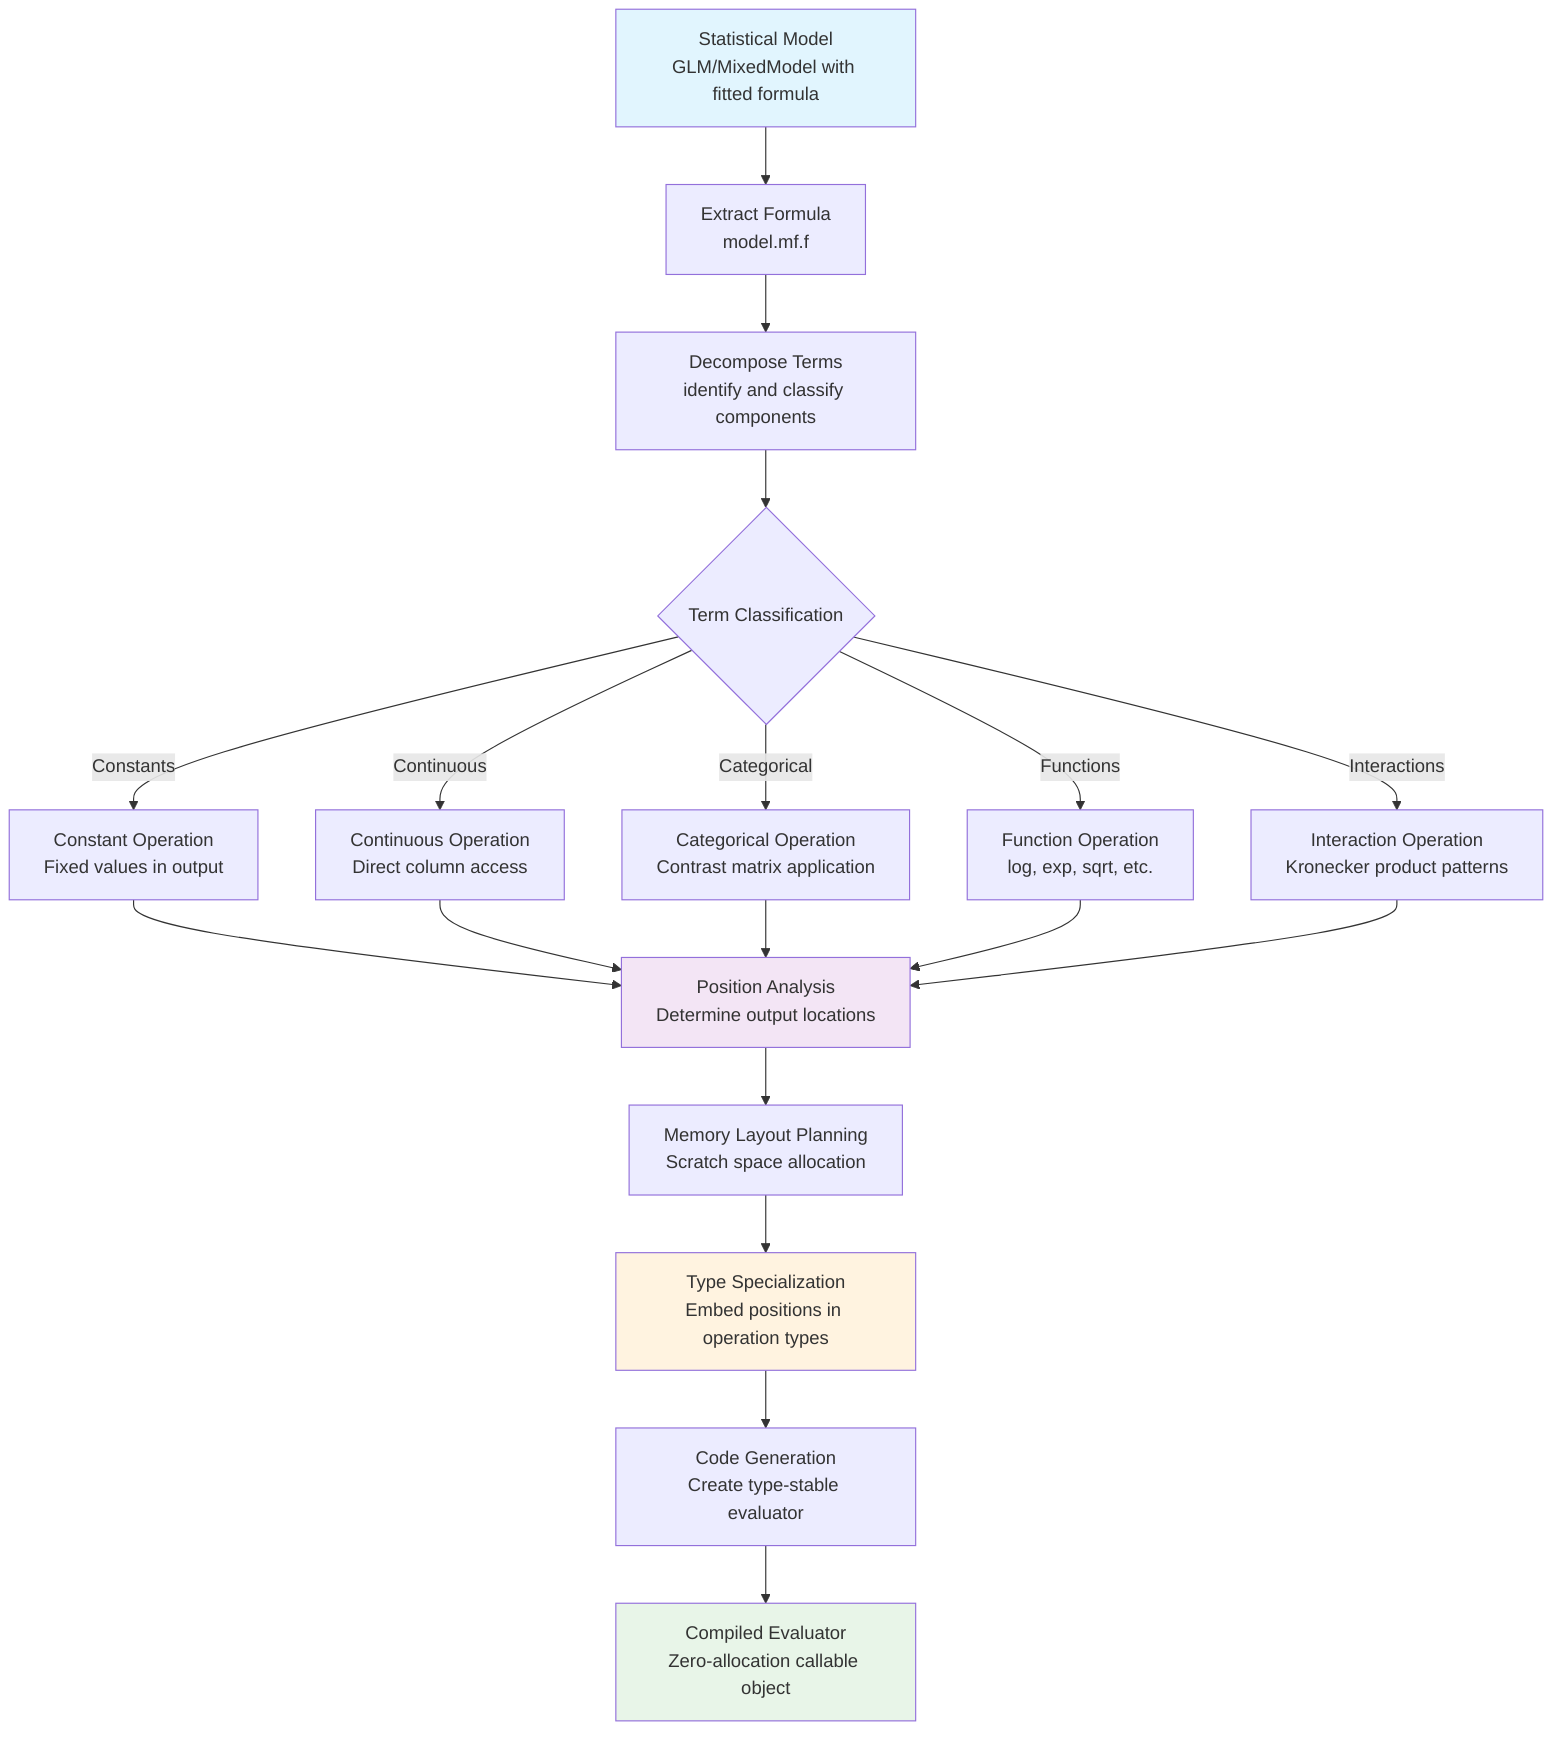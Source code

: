flowchart TD
    A["Statistical Model<br>GLM/MixedModel with fitted formula"] --> B["Extract Formula<br>model.mf.f"]
    B --> C["Decompose Terms<br>identify and classify components"]
    
    C --> D{Term Classification}
    D -->|Constants| E["Constant Operation<br>Fixed values in output"]
    D -->|Continuous| F["Continuous Operation<br>Direct column access"]
    D -->|Categorical| G["Categorical Operation<br>Contrast matrix application"]
    D -->|Functions| H["Function Operation<br>log, exp, sqrt, etc."]
    D -->|Interactions| I["Interaction Operation<br>Kronecker product patterns"]
    
    E --> J["Position Analysis<br>Determine output locations"]
    F --> J
    G --> J
    H --> J
    I --> J
    
    J --> K["Memory Layout Planning<br>Scratch space allocation"]
    K --> L["Type Specialization<br>Embed positions in operation types"]
    L --> M["Code Generation<br>Create type-stable evaluator"]
    M --> N["Compiled Evaluator<br>Zero-allocation callable object"]
    
    style A fill:#e1f5fe
    style N fill:#e8f5e8
    style J fill:#f3e5f5
    style L fill:#fff3e0